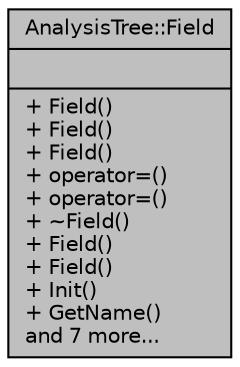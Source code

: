 digraph "AnalysisTree::Field"
{
  edge [fontname="Helvetica",fontsize="10",labelfontname="Helvetica",labelfontsize="10"];
  node [fontname="Helvetica",fontsize="10",shape=record];
  Node1 [label="{AnalysisTree::Field\n||+ Field()\l+ Field()\l+ Field()\l+ operator=()\l+ operator=()\l+ ~Field()\l+ Field()\l+ Field()\l+ Init()\l+ GetName()\land 7 more...\l}",height=0.2,width=0.4,color="black", fillcolor="grey75", style="filled", fontcolor="black"];
}
